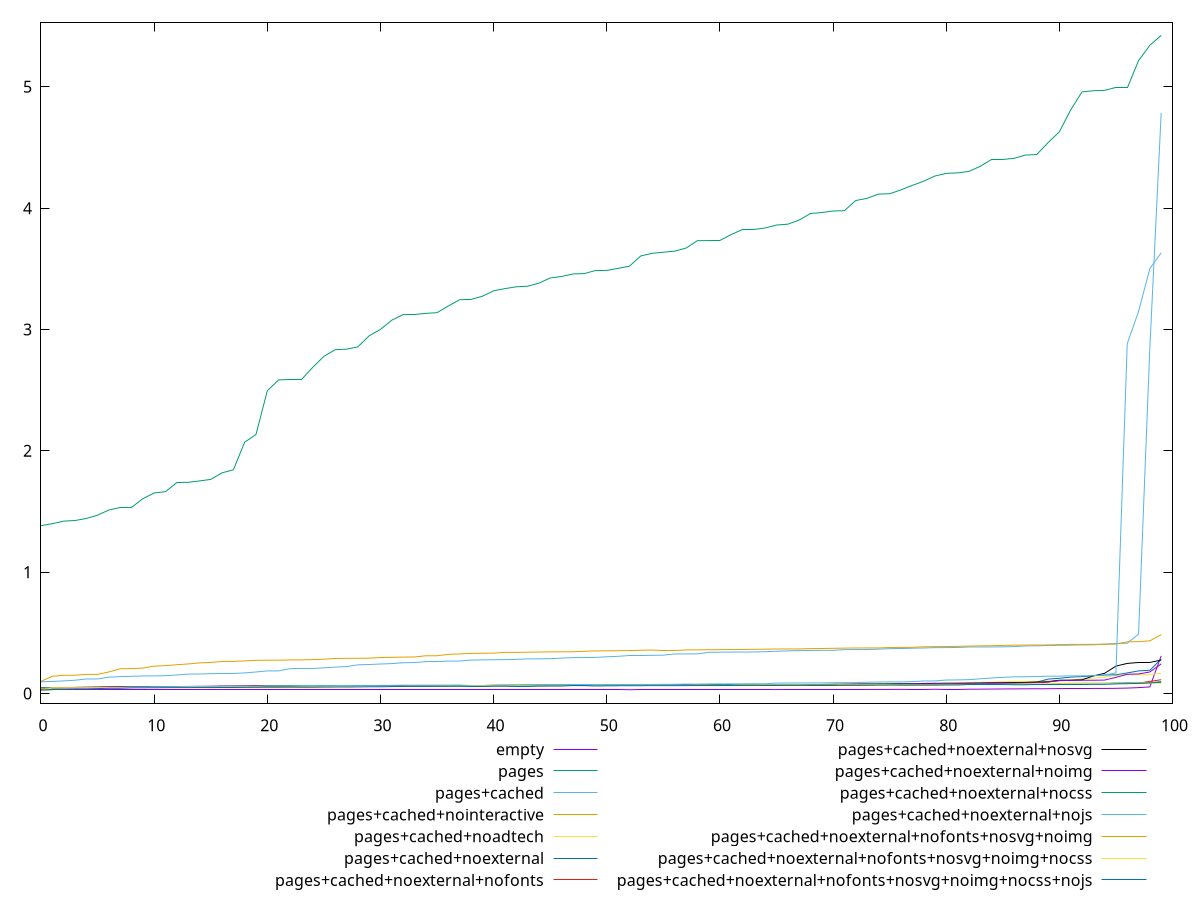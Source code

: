 reset
set terminal svg size 640, 620 enhanced background rgb 'white'
set output "reprap/network-rtt/comparison/sorted/all_raw.svg"

$empty <<EOF
0 0.03
1 0.03015
2 0.03015
3 0.03015
4 0.03015
5 0.0303
6 0.0303
7 0.0303
8 0.0303
9 0.0303
10 0.0303
11 0.0303
12 0.0303
13 0.03045
14 0.03045
15 0.03045
16 0.03045
17 0.03045
18 0.03045
19 0.030599999999999995
20 0.030599999999999995
21 0.030599999999999995
22 0.030599999999999995
23 0.030749999999999996
24 0.030749999999999996
25 0.030749999999999996
26 0.030749999999999996
27 0.030749999999999996
28 0.030749999999999996
29 0.030749999999999996
30 0.030899999999999997
31 0.030899999999999997
32 0.030899999999999997
33 0.030899999999999997
34 0.030899999999999997
35 0.030899999999999997
36 0.030899999999999997
37 0.031049999999999998
38 0.031049999999999998
39 0.031049999999999998
40 0.031049999999999998
41 0.0312
42 0.0312
43 0.0312
44 0.0312
45 0.0312
46 0.0312
47 0.0312
48 0.0312
49 0.031349999999999996
50 0.031349999999999996
51 0.031349999999999996
52 0.0315
53 0.03165
54 0.03165
55 0.031799999999999995
56 0.031799999999999995
57 0.03195
58 0.03195
59 0.03225
60 0.03225
61 0.03225
62 0.032549999999999996
63 0.032549999999999996
64 0.032549999999999996
65 0.03285
66 0.033
67 0.033
68 0.033
69 0.03315
70 0.033299999999999996
71 0.033299999999999996
72 0.03345
73 0.03375
74 0.03405
75 0.0342
76 0.0348
77 0.0351
78 0.0351
79 0.03555
80 0.03585
81 0.03585
82 0.036
83 0.0363
84 0.03705
85 0.03795
86 0.0384
87 0.03915
88 0.0393
89 0.0399
90 0.041100000000000005
91 0.0417
92 0.0417
93 0.042
94 0.04215
95 0.043199999999999995
96 0.045149999999999996
97 0.0489
98 0.05475
99 0.3100000000000023
EOF

$pages <<EOF
0 1.384
1 1.4
2 1.4209999999999998
3 1.426
4 1.443
5 1.47
6 1.513
7 1.533
8 1.534
9 1.6059999999999999
10 1.6529999999999998
11 1.6640000000000001
12 1.7389999999999999
13 1.7409999999999999
14 1.752
15 1.7650000000000001
16 1.819
17 1.8440000000000003
18 2.0719999999999996
19 2.135
20 2.495
21 2.585
22 2.5889999999999995
23 2.589
24 2.6870000000000003
25 2.779
26 2.8340000000000005
27 2.838
28 2.857
29 2.9479999999999995
30 3.0010000000000003
31 3.077
32 3.1229999999999993
33 3.1239999999999997
34 3.1329999999999996
35 3.139
36 3.193999999999999
37 3.2460000000000004
38 3.248
39 3.274000000000001
40 3.3190000000000004
41 3.3369999999999997
42 3.3520000000000003
43 3.357
44 3.3819999999999997
45 3.424999999999999
46 3.4370000000000003
47 3.4579999999999993
48 3.461
49 3.4860000000000007
50 3.487
51 3.5040000000000004
52 3.5219999999999994
53 3.6060000000000008
54 3.628
55 3.637
56 3.646
57 3.6710000000000003
58 3.7319999999999993
59 3.7330000000000005
60 3.734
61 3.7829999999999995
62 3.821
63 3.8210000000000006
64 3.8370000000000006
65 3.8610000000000007
66 3.8680000000000003
67 3.902
68 3.9560000000000004
69 3.9640000000000004
70 3.9769999999999994
71 3.978999999999999
72 4.063
73 4.0809999999999995
74 4.116
75 4.119
76 4.151
77 4.188000000000001
78 4.2219999999999995
79 4.265000000000001
80 4.287
81 4.291
82 4.303
83 4.345000000000001
84 4.401999999999999
85 4.402
86 4.411
87 4.438
88 4.442
89 4.54
90 4.6290000000000004
91 4.809999999999999
92 4.957999999999999
93 4.967999999999999
94 4.971
95 4.992999999999999
96 4.993
97 5.216000000000001
98 5.343
99 5.4239999999999995
EOF

$pagesCached <<EOF
0 0.0968
1 0.09999999999999999
2 0.10429999999999999
3 0.10980000000000001
4 0.1202
5 0.1205
6 0.13520000000000001
7 0.13939999999999997
8 0.1421
9 0.1451
10 0.1456
11 0.1471
12 0.15309999999999999
13 0.1603
14 0.16119999999999998
15 0.1639
16 0.1653
17 0.1657
18 0.1702
19 0.17779999999999999
20 0.1866
21 0.18700000000000003
22 0.20499999999999996
23 0.2068
24 0.2069
25 0.2118
26 0.2181
27 0.22200000000000003
28 0.2367
29 0.2395
30 0.2434
31 0.24689999999999998
32 0.2539
33 0.25529999999999997
34 0.26309999999999995
35 0.264
36 0.26739999999999997
37 0.2677
38 0.27559999999999996
39 0.2778
40 0.27849999999999997
41 0.27949999999999997
42 0.28159999999999996
43 0.2855
44 0.2859
45 0.2874
46 0.29209999999999997
47 0.296
48 0.29689999999999994
49 0.2979
50 0.3031
51 0.30689999999999995
52 0.3142
53 0.3142
54 0.3149
55 0.31649999999999995
56 0.3265
57 0.3267
58 0.3271
59 0.3398
60 0.3412
61 0.3419
62 0.3422
63 0.3426
64 0.34500000000000003
65 0.3485
66 0.35169999999999996
67 0.354
68 0.3555
69 0.35579999999999995
70 0.3565
71 0.36179999999999995
72 0.36269999999999997
73 0.3628
74 0.3661
75 0.36989999999999995
76 0.37109999999999993
77 0.3737
78 0.3753
79 0.37839999999999996
80 0.37879999999999997
81 0.3797
82 0.3839
83 0.384
84 0.3842
85 0.3848
86 0.3867
87 0.3928
88 0.3933
89 0.39649999999999996
90 0.3978
91 0.3988
92 0.40109999999999996
93 0.4013
94 0.40659999999999996
95 0.41340000000000005
96 0.41500000000000004
97 0.4899
98 2.8529999999999998
99 4.784
EOF

$pagesCachedNointeractive <<EOF
0 0.10109999999999997
1 0.1427
2 0.15039999999999998
3 0.1512
4 0.15799999999999997
5 0.15829999999999997
6 0.17829999999999996
7 0.2045
8 0.2054
9 0.2098
10 0.22639999999999996
11 0.2299
12 0.23759999999999998
13 0.244
14 0.2527
15 0.2564
16 0.2644
17 0.26549999999999996
18 0.2688
19 0.2737
20 0.2746
21 0.27509999999999996
22 0.27709999999999996
23 0.27749999999999997
24 0.2799
25 0.28309999999999996
26 0.28919999999999996
27 0.2903
28 0.29059999999999997
29 0.2918
30 0.29700000000000004
31 0.2984
32 0.3006
33 0.3011
34 0.3115
35 0.3117
36 0.3229
37 0.3265
38 0.3314
39 0.33220000000000005
40 0.3332
41 0.3393
42 0.3394
43 0.3410000000000001
44 0.34209999999999996
45 0.3438000000000001
46 0.3443
47 0.3445
48 0.3482
49 0.3515980653679548
50 0.35219999999999996
51 0.3533
52 0.35409999999999997
53 0.3569
54 0.3583
55 0.35869999999999996
56 0.35869999999999996
57 0.3594
58 0.36
59 0.36139999999999994
60 0.36190000000000005
61 0.3626
62 0.3629
63 0.36469999999999997
64 0.3657
65 0.3671
66 0.3676
67 0.36769999999999997
68 0.37029999999999996
69 0.37120000000000003
70 0.373
71 0.3744
72 0.3754
73 0.3755
74 0.3757999999999999
75 0.37949999999999995
76 0.38020000000000004
77 0.3811
78 0.3851
79 0.3867
80 0.38749999999999996
81 0.3892999999999999
82 0.3911
83 0.3931
84 0.3943
85 0.3966
86 0.3988
87 0.3995
88 0.39990000000000003
89 0.40019999999999994
90 0.4034
91 0.4053
92 0.40540000000000004
93 0.4059
94 0.40659999999999996
95 0.40739999999999993
96 0.4265
97 0.4274
98 0.43460000000000004
99 0.486
EOF

$pagesCachedNoadtech <<EOF
0 0.0395
1 0.0446
2 0.04699999999999999
3 0.047799999999999995
4 0.048600000000000004
5 0.0518
6 0.0519
7 0.0523
8 0.053
9 0.0545
10 0.05550000000000001
11 0.055900000000000005
12 0.056100000000000004
13 0.05629999999999999
14 0.05699999999999998
15 0.0572
16 0.05779999999999999
17 0.05819999999999999
18 0.0583
19 0.05869999999999999
20 0.058899999999999994
21 0.05929999999999999
22 0.05959999999999999
23 0.05969999999999999
24 0.059999999999999984
25 0.061
26 0.06119999999999999
27 0.06129999999999999
28 0.061499999999999985
29 0.061499999999999985
30 0.06149999999999999
31 0.0624
32 0.0626
33 0.063
34 0.063
35 0.0643
36 0.0645
37 0.0649
38 0.065
39 0.0655
40 0.0657
41 0.0657
42 0.0659
43 0.066
44 0.0661
45 0.0662
46 0.06659999999999999
47 0.06659999999999999
48 0.0678
49 0.0681
50 0.0681
51 0.06820000000000001
52 0.0683
53 0.0685
54 0.06860000000000001
55 0.0687
56 0.0692
57 0.06929999999999999
58 0.0696
59 0.06989999999999999
60 0.0702
61 0.071
62 0.07229999999999999
63 0.07289999999999999
64 0.0739
65 0.074
66 0.0745
67 0.07540000000000001
68 0.0756
69 0.0762
70 0.0764
71 0.0768
72 0.0775
73 0.078
74 0.07829999999999998
75 0.08
76 0.08070000000000001
77 0.08139999999999999
78 0.08159999999999999
79 0.0823
80 0.0842
81 0.0872
82 0.09189999999999998
83 0.093
84 0.0932
85 0.09729999999999998
86 0.0991
87 0.1008
88 0.10089999999999999
89 0.1036
90 0.106
91 0.10849999999999999
92 0.1225
93 0.1268
94 0.1353
95 0.149
96 0.1545
97 0.1551
98 0.15589999999999998
99 0.16660000000000003
EOF

$pagesCachedNoexternal <<EOF
0 0.038900000000000004
1 0.0399
2 0.049699999999999994
3 0.0502
4 0.050499999999999996
5 0.0506
6 0.0514
7 0.0517
8 0.0518
9 0.0519
10 0.0527
11 0.0534
12 0.0542
13 0.0551
14 0.05729999999999999
15 0.057499999999999996
16 0.058899999999999994
17 0.0595
18 0.0595
19 0.05959999999999999
20 0.05999999999999999
21 0.0605
22 0.060899999999999996
23 0.06130000000000001
24 0.062
25 0.062299999999999994
26 0.0629
27 0.0634
28 0.0635
29 0.0637
30 0.0637
31 0.0641
32 0.0647
33 0.0648
34 0.06509999999999999
35 0.06509999999999999
36 0.0654
37 0.0654
38 0.0655
39 0.0656
40 0.0658
41 0.0659
42 0.0661
43 0.0663
44 0.0671
45 0.0674
46 0.0674
47 0.0675
48 0.06760000000000001
49 0.0677
50 0.0679
51 0.0691
52 0.0692
53 0.0692
54 0.0692
55 0.06969999999999998
56 0.0705
57 0.07079999999999999
58 0.07079999999999999
59 0.07089999999999999
60 0.07139999999999999
61 0.07179999999999999
62 0.0721
63 0.07229999999999999
64 0.07239999999999999
65 0.0725
66 0.0732
67 0.0732
68 0.0735
69 0.0737
70 0.0739
71 0.0741
72 0.0743
73 0.075
74 0.0751
75 0.07529999999999999
76 0.0755
77 0.0759
78 0.0768
79 0.079
80 0.0792
81 0.0803
82 0.08409999999999998
83 0.0856
84 0.08739999999999999
85 0.08829999999999999
86 0.0901
87 0.09230000000000002
88 0.09390000000000001
89 0.11919999999999997
90 0.1256
91 0.1357
92 0.1395
93 0.14679999999999999
94 0.153
95 0.1546
96 0.1699
97 0.18669999999999998
98 0.1916
99 0.28479999999999994
EOF

$pagesCachedNoexternalNofonts <<EOF
0 0.0465
1 0.04699999999999999
2 0.04819999999999999
3 0.0487
4 0.049699999999999994
5 0.049999999999999996
6 0.0508
7 0.050899999999999994
8 0.051000000000000004
9 0.051100000000000007
10 0.0516
11 0.0518
12 0.0523
13 0.052399999999999995
14 0.0526
15 0.0527
16 0.0539
17 0.0542
18 0.0548
19 0.054900000000000004
20 0.054900000000000004
21 0.055
22 0.0551
23 0.05520000000000001
24 0.05629999999999999
25 0.056799999999999996
26 0.0568
27 0.05729999999999999
28 0.05819999999999999
29 0.05819999999999999
30 0.05999999999999999
31 0.060899999999999996
32 0.061399999999999996
33 0.061399999999999996
34 0.06149999999999999
35 0.0616
36 0.0616
37 0.0624
38 0.06269999999999999
39 0.063
40 0.0634
41 0.0637
42 0.0638
43 0.0639
44 0.0641
45 0.0643
46 0.0647
47 0.0653
48 0.0653
49 0.0656
50 0.0659
51 0.0661
52 0.0662
53 0.0662
54 0.0664
55 0.0665
56 0.06670000000000001
57 0.0668
58 0.0669
59 0.067
60 0.0671
61 0.0671
62 0.0675
63 0.0675
64 0.06760000000000001
65 0.068
66 0.0685
67 0.0685
68 0.06860000000000001
69 0.06929999999999999
70 0.06949999999999999
71 0.0696
72 0.0696
73 0.06969999999999998
74 0.0705
75 0.0705
76 0.0707
77 0.07079999999999999
78 0.07089999999999999
79 0.0713
80 0.0728
81 0.07289999999999999
82 0.07329999999999999
83 0.07329999999999999
84 0.0746
85 0.07479999999999999
86 0.0768
87 0.0768
88 0.0779
89 0.0785
90 0.07930000000000001
91 0.0797
92 0.0811
93 0.0812
94 0.08199999999999999
95 0.0842
96 0.08489999999999999
97 0.0862
98 0.10029999999999999
99 0.11399999999999998
EOF

$pagesCachedNoexternalNosvg <<EOF
0 0.0378
1 0.040400000000000005
2 0.048799999999999996
3 0.0499
4 0.0511
5 0.05239999999999999
6 0.05280000000000001
7 0.053899999999999997
8 0.0545
9 0.0548
10 0.056100000000000004
11 0.05679999999999999
12 0.05779999999999999
13 0.057999999999999996
14 0.0581
15 0.05879999999999999
16 0.059899999999999995
17 0.0607
18 0.061
19 0.061399999999999996
20 0.06169999999999999
21 0.061799999999999994
22 0.0619
23 0.062299999999999994
24 0.0625
25 0.0628
26 0.063
27 0.0631
28 0.06319999999999999
29 0.0633
30 0.0633
31 0.0635
32 0.06359999999999999
33 0.0643
34 0.0643
35 0.0645
36 0.0645
37 0.0647
38 0.06520000000000001
39 0.0657
40 0.066
41 0.0672
42 0.0672
43 0.0674
44 0.0675
45 0.0679
46 0.0679
47 0.068
48 0.0687
49 0.0687
50 0.06899999999999999
51 0.0692
52 0.0692
53 0.06929999999999999
54 0.06989999999999999
55 0.0701
56 0.0701
57 0.0707
58 0.07119999999999999
59 0.0717
60 0.0717
61 0.072
62 0.0721
63 0.07229999999999999
64 0.07239999999999999
65 0.07239999999999999
66 0.07239999999999999
67 0.0736
68 0.0741
69 0.0747
70 0.0765
71 0.0773
72 0.07780000000000001
73 0.0785
74 0.0788
75 0.0796
76 0.08139999999999999
77 0.0817
78 0.08339999999999999
79 0.0845
80 0.08489999999999999
81 0.08499999999999999
82 0.0856
83 0.0863
84 0.08779999999999999
85 0.08879999999999999
86 0.0908
87 0.0911
88 0.09440000000000001
89 0.09759999999999999
90 0.11
91 0.1105
92 0.11329999999999998
93 0.14550000000000002
94 0.16679999999999998
95 0.22619999999999998
96 0.24839999999999998
97 0.25379999999999997
98 0.25379999999999997
99 0.2759
EOF

$pagesCachedNoexternalNoimg <<EOF
0 0.0465
1 0.049800000000000004
2 0.050499999999999996
3 0.05059999999999999
4 0.051300000000000005
5 0.0521
6 0.05430000000000001
7 0.0546
8 0.05520000000000001
9 0.055999999999999994
10 0.056100000000000004
11 0.057499999999999996
12 0.057699999999999994
13 0.05869999999999999
14 0.059899999999999995
15 0.059999999999999984
16 0.06079999999999999
17 0.061099999999999995
18 0.061399999999999996
19 0.061799999999999994
20 0.062
21 0.06209999999999999
22 0.062099999999999995
23 0.062299999999999994
24 0.062299999999999994
25 0.0628
26 0.0631
27 0.06319999999999999
28 0.0634
29 0.0635
30 0.06359999999999999
31 0.0637
32 0.0642
33 0.0644
34 0.0644
35 0.0646
36 0.0654
37 0.0654
38 0.0656
39 0.066
40 0.066
41 0.0664
42 0.067
43 0.0673
44 0.0675
45 0.0675
46 0.0677
47 0.0677
48 0.0684
49 0.06899999999999999
50 0.06899999999999999
51 0.0691
52 0.06949999999999999
53 0.06949999999999999
54 0.0696
55 0.0696
56 0.06969999999999998
57 0.06999999999999999
58 0.0702
59 0.07029999999999999
60 0.07029999999999999
61 0.07029999999999999
62 0.0706
63 0.072
64 0.0722
65 0.073
66 0.073
67 0.0732
68 0.07339999999999999
69 0.0737
70 0.0737
71 0.0747
72 0.0765
73 0.07669999999999999
74 0.0771
75 0.0771
76 0.0788
77 0.0798
78 0.0801
79 0.08070000000000001
80 0.08080000000000001
81 0.0817
82 0.0823
83 0.0824
84 0.0839
85 0.0851
86 0.0856
87 0.087
88 0.0872
89 0.09459999999999999
90 0.10609999999999999
91 0.1084
92 0.1096
93 0.10980000000000001
94 0.11120000000000001
95 0.13369999999999999
96 0.1592
97 0.16140000000000002
98 0.17800000000000002
99 0.24409999999999998
EOF

$pagesCachedNoexternalNocss <<EOF
0 0.0474
1 0.0481
2 0.0486
3 0.0493
4 0.0499
5 0.049999999999999996
6 0.0502
7 0.051199999999999996
8 0.0514
9 0.0516
10 0.052
11 0.0538
12 0.05389999999999999
13 0.0543
14 0.054400000000000004
15 0.054900000000000004
16 0.0551
17 0.05510000000000001
18 0.05550000000000001
19 0.055600000000000004
20 0.0557
21 0.055800000000000016
22 0.05629999999999999
23 0.05629999999999999
24 0.05699999999999999
25 0.057499999999999996
26 0.057999999999999996
27 0.058399999999999994
28 0.058899999999999994
29 0.059199999999999996
30 0.059399999999999994
31 0.0605
32 0.0605
33 0.062200000000000005
34 0.0624
35 0.0629
36 0.0637
37 0.0637
38 0.0639
39 0.064
40 0.0642
41 0.0644
42 0.0653
43 0.0655
44 0.0655
45 0.0657
46 0.0662
47 0.0669
48 0.0671
49 0.0671
50 0.0675
51 0.0675
52 0.0679
53 0.0683
54 0.0683
55 0.0684
56 0.0685
57 0.0685
58 0.0696
59 0.06999999999999999
60 0.0702
61 0.0713
62 0.0716
63 0.0716
64 0.0717
65 0.07179999999999999
66 0.07189999999999999
67 0.07189999999999999
68 0.072
69 0.07229999999999999
70 0.0732
71 0.07329999999999999
72 0.0735
73 0.07419999999999999
74 0.0743
75 0.0765
76 0.0766
77 0.07669999999999999
78 0.0773
79 0.0773
80 0.07759999999999999
81 0.0777
82 0.0777
83 0.0783
84 0.0785
85 0.0785
86 0.07930000000000001
87 0.0797
88 0.081
89 0.0812
90 0.0824
91 0.0841
92 0.08429999999999999
93 0.0845
94 0.0847
95 0.0861
96 0.08739999999999999
97 0.0886
98 0.0902
99 0.09799999999999998
EOF

$pagesCachedNoexternalNojs <<EOF
0 0.0382
1 0.0481
2 0.0492
3 0.0493
4 0.049999999999999996
5 0.0514
6 0.05239999999999999
7 0.052399999999999995
8 0.0535
9 0.0537
10 0.055600000000000004
11 0.0558
12 0.05600000000000001
13 0.05659999999999999
14 0.05659999999999999
15 0.056699999999999987
16 0.05679999999999999
17 0.05879999999999999
18 0.06069999999999999
19 0.0607
20 0.06319999999999999
21 0.0638
22 0.0643
23 0.0647
24 0.0647
25 0.0658
26 0.0661
27 0.0665
28 0.0668
29 0.067
30 0.0672
31 0.0678
32 0.06929999999999999
33 0.06939999999999999
34 0.0696
35 0.06969999999999998
36 0.06989999999999999
37 0.0702
38 0.07039999999999999
39 0.07039999999999999
40 0.07119999999999999
41 0.0726
42 0.07289999999999999
43 0.073
44 0.073
45 0.0736
46 0.0736
47 0.0737
48 0.0739
49 0.0741
50 0.0744
51 0.0745
52 0.0746
53 0.075
54 0.07519999999999999
55 0.0764
56 0.0766
57 0.0781
58 0.07819999999999999
59 0.0794
60 0.0798
61 0.07990000000000001
62 0.0804
63 0.0805
64 0.08070000000000001
65 0.0863
66 0.08710000000000001
67 0.08729999999999999
68 0.08750000000000001
69 0.0879
70 0.0892
71 0.0898
72 0.0901
73 0.0934
74 0.09499999999999999
75 0.0959
76 0.096
77 0.0984
78 0.1035
79 0.10389999999999999
80 0.11160000000000002
81 0.11249999999999999
82 0.1147
83 0.12159999999999999
84 0.1283
85 0.1338
86 0.13720000000000002
87 0.13859999999999997
88 0.14079999999999998
89 0.1431
90 0.1434
91 0.14539999999999997
92 0.1462
93 0.1475
94 0.1544
95 0.16999999999999998
96 2.883
97 3.149
98 3.503
99 3.6319999999999997
EOF

$pagesCachedNoexternalNofontsNosvgNoimg <<EOF
0 0.041999999999999996
1 0.0461
2 0.0469
3 0.047
4 0.047799999999999995
5 0.04819999999999999
6 0.048999999999999995
7 0.0493
8 0.0495
9 0.0496
10 0.0496
11 0.049999999999999996
12 0.0504
13 0.0508
14 0.0518
15 0.052
16 0.0521
17 0.05310000000000001
18 0.0534
19 0.0536
20 0.05430000000000001
21 0.0546
22 0.054900000000000004
23 0.05510000000000001
24 0.05580000000000001
25 0.05639999999999999
26 0.05659999999999999
27 0.0566
28 0.057999999999999996
29 0.057999999999999996
30 0.05809999999999999
31 0.05879999999999999
32 0.059899999999999995
33 0.05999999999999999
34 0.060200000000000004
35 0.060599999999999994
36 0.0611
37 0.062
38 0.062
39 0.062099999999999995
40 0.0626
41 0.0626
42 0.0629
43 0.063
44 0.0634
45 0.0638
46 0.0638
47 0.0638
48 0.064
49 0.0641
50 0.0654
51 0.0661
52 0.06659999999999999
53 0.0668
54 0.068
55 0.0681
56 0.06860000000000001
57 0.06860000000000001
58 0.06889999999999999
59 0.06949999999999999
60 0.0698
61 0.0698
62 0.07079999999999999
63 0.07089999999999999
64 0.0713
65 0.07139999999999999
66 0.0717
67 0.07179999999999999
68 0.07189999999999999
69 0.072
70 0.0721
71 0.07239999999999999
72 0.07239999999999999
73 0.07269999999999999
74 0.0735
75 0.0737
76 0.074
77 0.0741
78 0.0745
79 0.0751
80 0.07519999999999999
81 0.07540000000000001
82 0.0756
83 0.0759
84 0.0765
85 0.0768
86 0.07690000000000001
87 0.07840000000000001
88 0.0786
89 0.07919999999999999
90 0.07999999999999999
91 0.08
92 0.08049999999999999
93 0.0812
94 0.08159999999999999
95 0.08199999999999999
96 0.08249999999999999
97 0.08779999999999999
98 0.08969999999999999
99 0.09050000000000001
EOF

$pagesCachedNoexternalNofontsNosvgNoimgNocss <<EOF
0 0.0269
1 0.0458
2 0.04600000000000001
3 0.0462
4 0.0463
5 0.047299999999999995
6 0.04830000000000001
7 0.0489
8 0.04920000000000001
9 0.04999999999999999
10 0.0503
11 0.050499999999999996
12 0.051199999999999996
13 0.052
14 0.05210000000000001
15 0.0523
16 0.052599999999999994
17 0.0529
18 0.053
19 0.0536
20 0.054000000000000006
21 0.054000000000000006
22 0.054000000000000006
23 0.054400000000000004
24 0.05639999999999999
25 0.05689999999999999
26 0.05729999999999999
27 0.057499999999999996
28 0.057699999999999994
29 0.058399999999999994
30 0.058699999999999995
31 0.058699999999999995
32 0.059
33 0.0595
34 0.059899999999999995
35 0.0602
36 0.061099999999999995
37 0.061399999999999996
38 0.0616
39 0.062299999999999994
40 0.0625
41 0.0626
42 0.0628
43 0.063
44 0.0631
45 0.06319999999999999
46 0.0638
47 0.064
48 0.0654
49 0.0654
50 0.0654
51 0.0657
52 0.0659
53 0.0661
54 0.0665
55 0.0672
56 0.0672
57 0.0675
58 0.068
59 0.0681
60 0.06820000000000001
61 0.0683
62 0.06860000000000001
63 0.06879999999999999
64 0.06939999999999999
65 0.06969999999999998
66 0.0698
67 0.0701
68 0.0702
69 0.0702
70 0.0702
71 0.07139999999999999
72 0.0715
73 0.0717
74 0.07179999999999999
75 0.07189999999999999
76 0.0721
77 0.07229999999999999
78 0.0725
79 0.0726
80 0.07269999999999999
81 0.0736
82 0.0736
83 0.0737
84 0.0751
85 0.07529999999999999
86 0.0755
87 0.0787
88 0.0792
89 0.0792
90 0.08020000000000001
91 0.081
92 0.0815
93 0.08249999999999999
94 0.08279999999999998
95 0.08429999999999999
96 0.0845
97 0.086
98 0.0861
99 0.087
EOF

$pagesCachedNoexternalNofontsNosvgNoimgNocssNojs <<EOF
0 0.028699999999999996
1 0.0323
2 0.03559999999999999
3 0.0381
4 0.0384
5 0.04109999999999999
6 0.0431
7 0.0434
8 0.0468
9 0.0474
10 0.047499999999999994
11 0.048499999999999995
12 0.048799999999999996
13 0.048999999999999995
14 0.0492
15 0.04939999999999999
16 0.0495
17 0.0495
18 0.0514
19 0.0523
20 0.052500000000000005
21 0.0529
22 0.053
23 0.0533
24 0.0534
25 0.0536
26 0.054000000000000006
27 0.05430000000000001
28 0.0548
29 0.0557
30 0.05580000000000001
31 0.057699999999999994
32 0.058399999999999994
33 0.0586
34 0.058899999999999994
35 0.05929999999999999
36 0.05969999999999999
37 0.0605
38 0.061
39 0.061
40 0.06119999999999999
41 0.061399999999999996
42 0.062
43 0.062
44 0.062099999999999995
45 0.0624
46 0.0628
47 0.0629
48 0.0629
49 0.06319999999999999
50 0.0642
51 0.0645
52 0.0647
53 0.065
54 0.06509999999999999
55 0.06520000000000001
56 0.0653
57 0.0655
58 0.0658
59 0.0659
60 0.0661
61 0.0663
62 0.0669
63 0.0674
64 0.06760000000000001
65 0.06760000000000001
66 0.068
67 0.06820000000000001
68 0.0684
69 0.0684
70 0.0684
71 0.06899999999999999
72 0.0692
73 0.06929999999999999
74 0.06949999999999999
75 0.06999999999999999
76 0.0702
77 0.0706
78 0.0707
79 0.07079999999999999
80 0.0713
81 0.0716
82 0.072
83 0.072
84 0.0721
85 0.0721
86 0.07239999999999999
87 0.0726
88 0.073
89 0.073
90 0.07419999999999999
91 0.07419999999999999
92 0.0744
93 0.0763
94 0.0765
95 0.0797
96 0.0815
97 0.0836
98 0.08750000000000001
99 0.0938
EOF

set key outside below
set yrange [-0.08104199999999998:5.531941999999999]

plot \
  $empty title "empty" with line, \
  $pages title "pages" with line, \
  $pagesCached title "pages+cached" with line, \
  $pagesCachedNointeractive title "pages+cached+nointeractive" with line, \
  $pagesCachedNoadtech title "pages+cached+noadtech" with line, \
  $pagesCachedNoexternal title "pages+cached+noexternal" with line, \
  $pagesCachedNoexternalNofonts title "pages+cached+noexternal+nofonts" with line, \
  $pagesCachedNoexternalNosvg title "pages+cached+noexternal+nosvg" with line, \
  $pagesCachedNoexternalNoimg title "pages+cached+noexternal+noimg" with line, \
  $pagesCachedNoexternalNocss title "pages+cached+noexternal+nocss" with line, \
  $pagesCachedNoexternalNojs title "pages+cached+noexternal+nojs" with line, \
  $pagesCachedNoexternalNofontsNosvgNoimg title "pages+cached+noexternal+nofonts+nosvg+noimg" with line, \
  $pagesCachedNoexternalNofontsNosvgNoimgNocss title "pages+cached+noexternal+nofonts+nosvg+noimg+nocss" with line, \
  $pagesCachedNoexternalNofontsNosvgNoimgNocssNojs title "pages+cached+noexternal+nofonts+nosvg+noimg+nocss+nojs" with line, \


reset